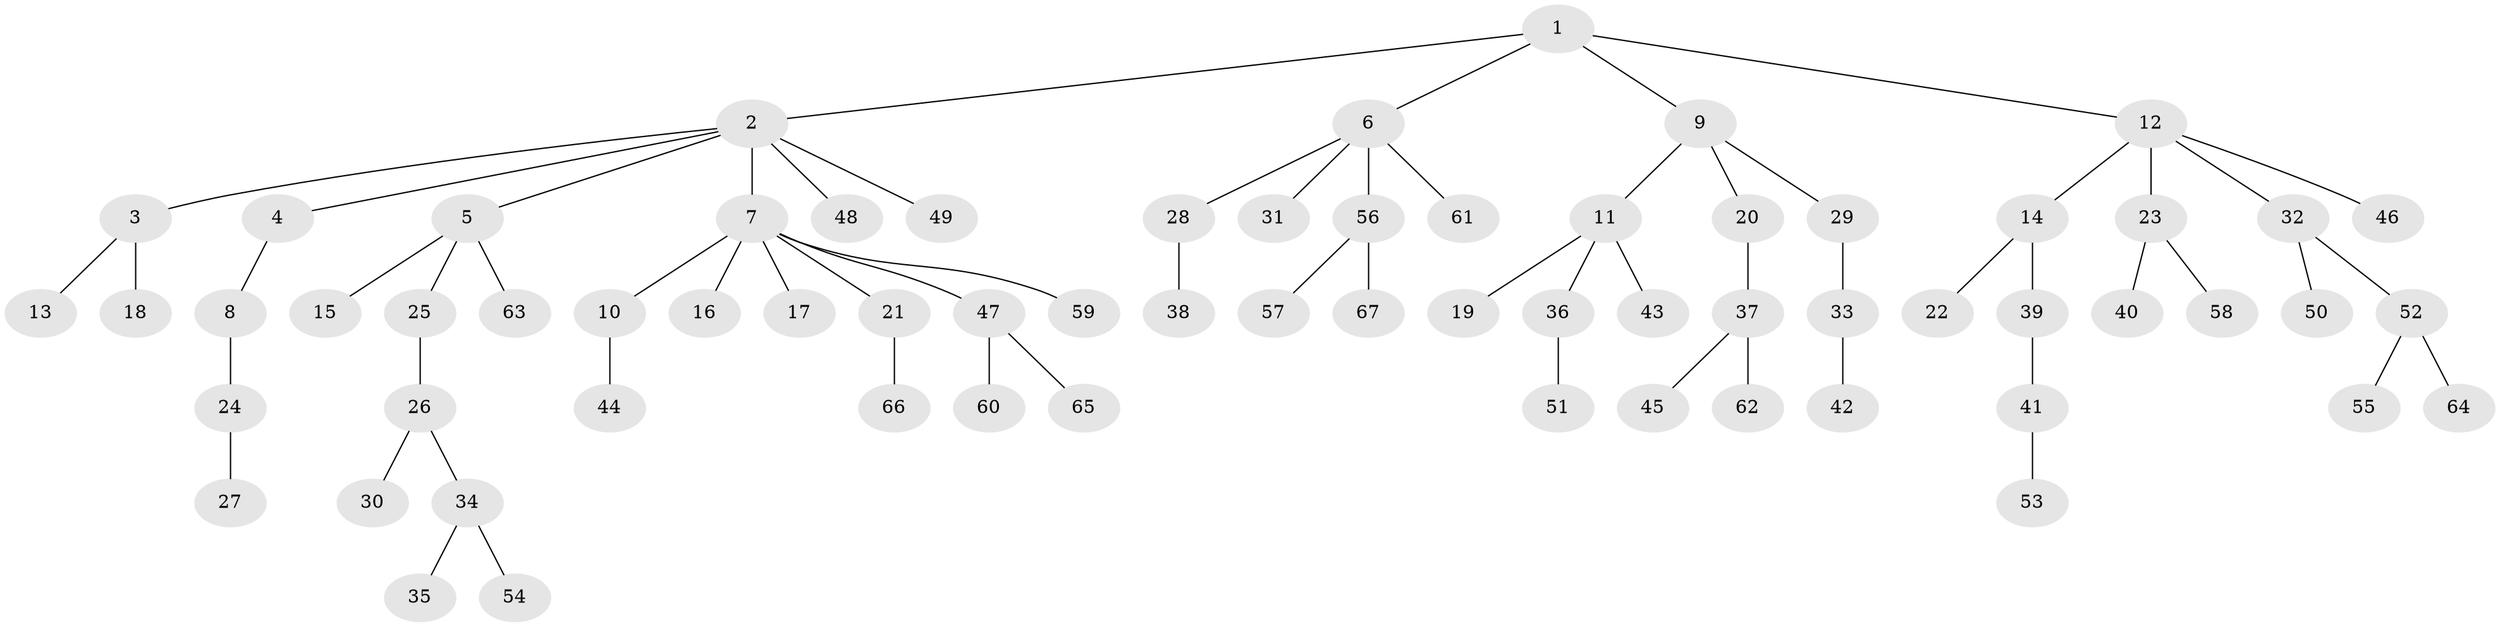 // coarse degree distribution, {9: 0.022727272727272728, 2: 0.29545454545454547, 3: 0.022727272727272728, 4: 0.06818181818181818, 6: 0.045454545454545456, 1: 0.5454545454545454}
// Generated by graph-tools (version 1.1) at 2025/42/03/06/25 10:42:02]
// undirected, 67 vertices, 66 edges
graph export_dot {
graph [start="1"]
  node [color=gray90,style=filled];
  1;
  2;
  3;
  4;
  5;
  6;
  7;
  8;
  9;
  10;
  11;
  12;
  13;
  14;
  15;
  16;
  17;
  18;
  19;
  20;
  21;
  22;
  23;
  24;
  25;
  26;
  27;
  28;
  29;
  30;
  31;
  32;
  33;
  34;
  35;
  36;
  37;
  38;
  39;
  40;
  41;
  42;
  43;
  44;
  45;
  46;
  47;
  48;
  49;
  50;
  51;
  52;
  53;
  54;
  55;
  56;
  57;
  58;
  59;
  60;
  61;
  62;
  63;
  64;
  65;
  66;
  67;
  1 -- 2;
  1 -- 6;
  1 -- 9;
  1 -- 12;
  2 -- 3;
  2 -- 4;
  2 -- 5;
  2 -- 7;
  2 -- 48;
  2 -- 49;
  3 -- 13;
  3 -- 18;
  4 -- 8;
  5 -- 15;
  5 -- 25;
  5 -- 63;
  6 -- 28;
  6 -- 31;
  6 -- 56;
  6 -- 61;
  7 -- 10;
  7 -- 16;
  7 -- 17;
  7 -- 21;
  7 -- 47;
  7 -- 59;
  8 -- 24;
  9 -- 11;
  9 -- 20;
  9 -- 29;
  10 -- 44;
  11 -- 19;
  11 -- 36;
  11 -- 43;
  12 -- 14;
  12 -- 23;
  12 -- 32;
  12 -- 46;
  14 -- 22;
  14 -- 39;
  20 -- 37;
  21 -- 66;
  23 -- 40;
  23 -- 58;
  24 -- 27;
  25 -- 26;
  26 -- 30;
  26 -- 34;
  28 -- 38;
  29 -- 33;
  32 -- 50;
  32 -- 52;
  33 -- 42;
  34 -- 35;
  34 -- 54;
  36 -- 51;
  37 -- 45;
  37 -- 62;
  39 -- 41;
  41 -- 53;
  47 -- 60;
  47 -- 65;
  52 -- 55;
  52 -- 64;
  56 -- 57;
  56 -- 67;
}
